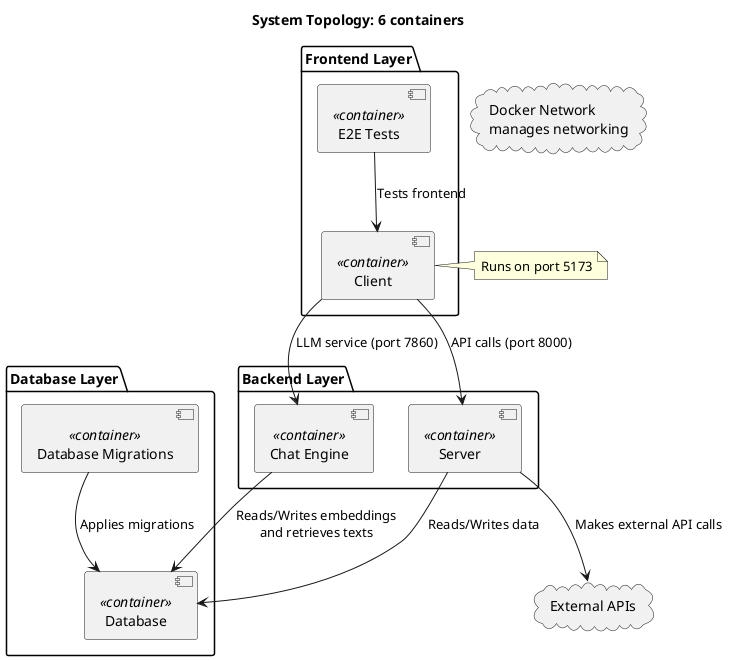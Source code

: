 
@startuml
title System Topology: 6 containers 

cloud "Docker Network\nmanages networking" as DockerNetwork

package "Database Layer" {
    [Database] <<container>> 
    [Database Migrations] <<container>> 
}

package "Backend Layer" {
    [Server] <<container>> 
    [Chat Engine] <<container>> 
}

package "Frontend Layer" {
    [Client] <<container>> 
    [E2E Tests] <<container>> 
}

cloud "External APIs" as ExternalAPIs

[Database Migrations] --> [Database] : Applies migrations
[Server] --> [Database] : Reads/Writes data
[Client] --> [Server] : API calls (port 8000)
[Client] --> [Chat Engine] : LLM service (port 7860)
[Chat Engine] --> [Database] : Reads/Writes embeddings\nand retrieves texts
[E2E Tests] --> [Client] : Tests frontend
[Server] --> ExternalAPIs : Makes external API calls

note right of Client
Runs on port 5173
end note

@enduml